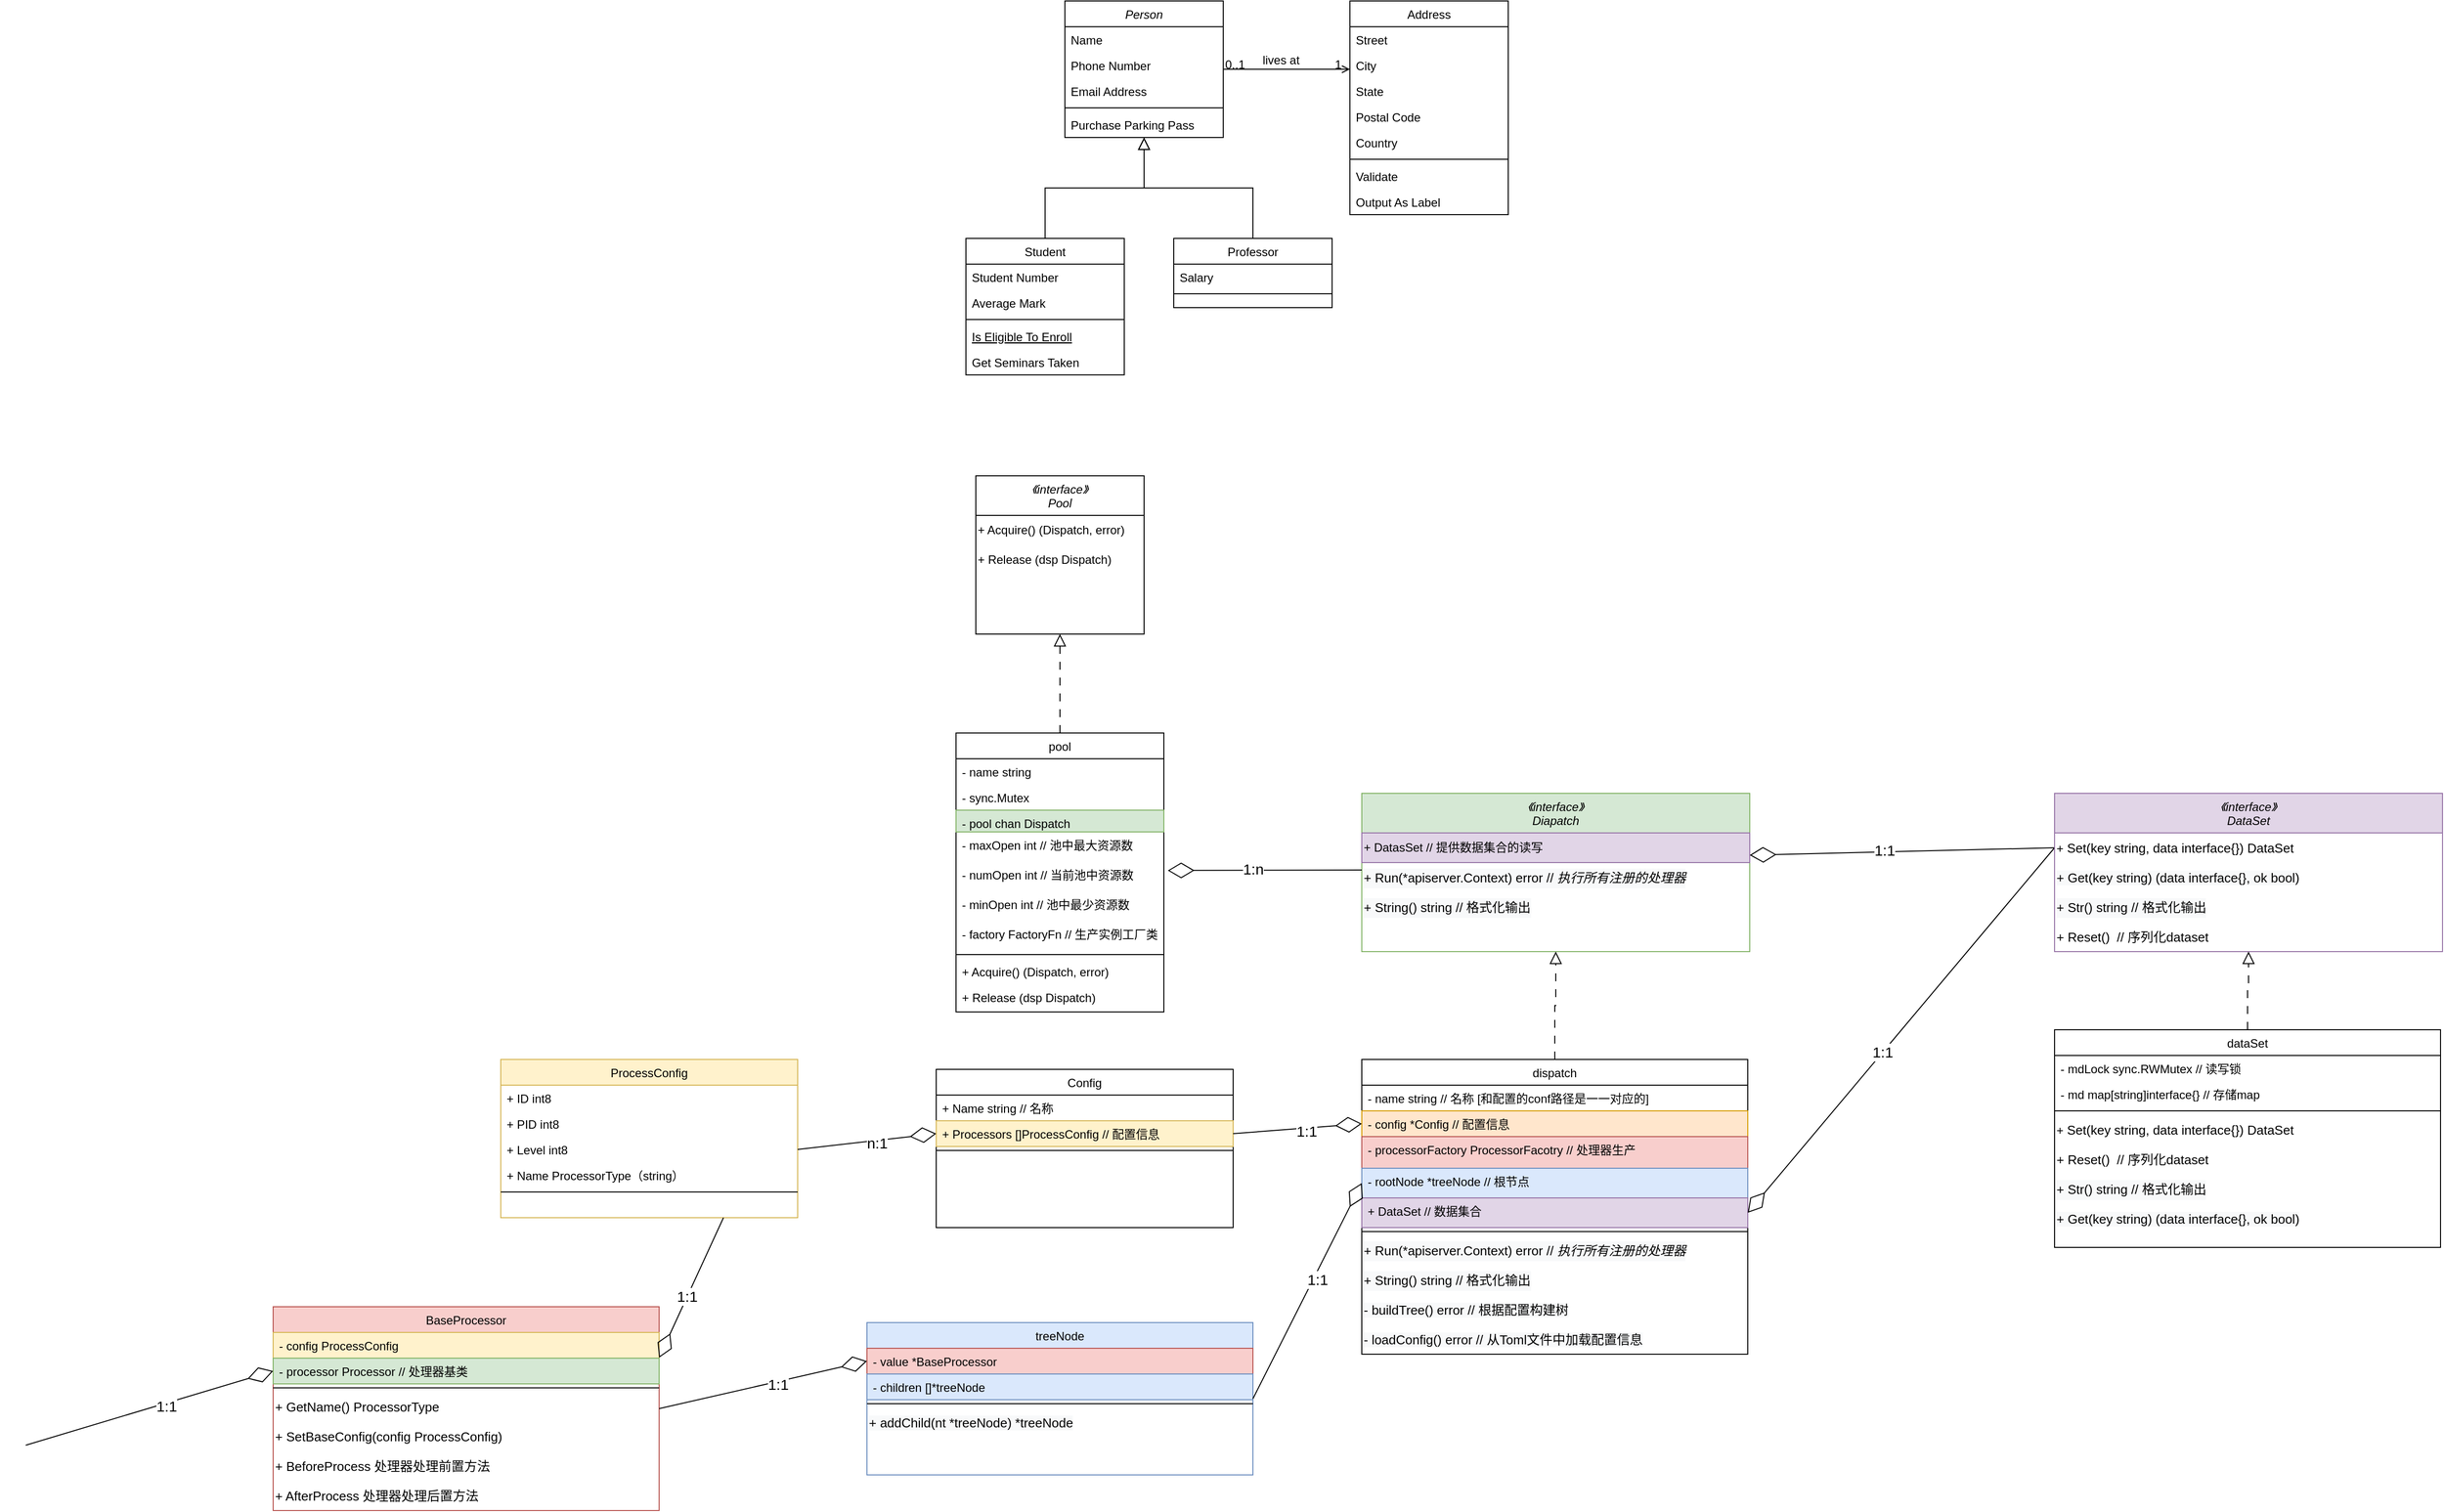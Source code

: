 <mxfile version="24.7.10">
  <diagram id="C5RBs43oDa-KdzZeNtuy" name="Page-1">
    <mxGraphModel dx="3088" dy="785" grid="1" gridSize="10" guides="1" tooltips="1" connect="1" arrows="1" fold="1" page="1" pageScale="1" pageWidth="827" pageHeight="1169" math="0" shadow="0">
      <root>
        <mxCell id="WIyWlLk6GJQsqaUBKTNV-0" />
        <mxCell id="WIyWlLk6GJQsqaUBKTNV-1" parent="WIyWlLk6GJQsqaUBKTNV-0" />
        <mxCell id="zkfFHV4jXpPFQw0GAbJ--0" value="Person" style="swimlane;fontStyle=2;align=center;verticalAlign=top;childLayout=stackLayout;horizontal=1;startSize=26;horizontalStack=0;resizeParent=1;resizeLast=0;collapsible=1;marginBottom=0;rounded=0;shadow=0;strokeWidth=1;" parent="WIyWlLk6GJQsqaUBKTNV-1" vertex="1">
          <mxGeometry x="220" y="120" width="160" height="138" as="geometry">
            <mxRectangle x="230" y="140" width="160" height="26" as="alternateBounds" />
          </mxGeometry>
        </mxCell>
        <mxCell id="zkfFHV4jXpPFQw0GAbJ--1" value="Name" style="text;align=left;verticalAlign=top;spacingLeft=4;spacingRight=4;overflow=hidden;rotatable=0;points=[[0,0.5],[1,0.5]];portConstraint=eastwest;" parent="zkfFHV4jXpPFQw0GAbJ--0" vertex="1">
          <mxGeometry y="26" width="160" height="26" as="geometry" />
        </mxCell>
        <mxCell id="zkfFHV4jXpPFQw0GAbJ--2" value="Phone Number" style="text;align=left;verticalAlign=top;spacingLeft=4;spacingRight=4;overflow=hidden;rotatable=0;points=[[0,0.5],[1,0.5]];portConstraint=eastwest;rounded=0;shadow=0;html=0;" parent="zkfFHV4jXpPFQw0GAbJ--0" vertex="1">
          <mxGeometry y="52" width="160" height="26" as="geometry" />
        </mxCell>
        <mxCell id="zkfFHV4jXpPFQw0GAbJ--3" value="Email Address" style="text;align=left;verticalAlign=top;spacingLeft=4;spacingRight=4;overflow=hidden;rotatable=0;points=[[0,0.5],[1,0.5]];portConstraint=eastwest;rounded=0;shadow=0;html=0;" parent="zkfFHV4jXpPFQw0GAbJ--0" vertex="1">
          <mxGeometry y="78" width="160" height="26" as="geometry" />
        </mxCell>
        <mxCell id="zkfFHV4jXpPFQw0GAbJ--4" value="" style="line;html=1;strokeWidth=1;align=left;verticalAlign=middle;spacingTop=-1;spacingLeft=3;spacingRight=3;rotatable=0;labelPosition=right;points=[];portConstraint=eastwest;" parent="zkfFHV4jXpPFQw0GAbJ--0" vertex="1">
          <mxGeometry y="104" width="160" height="8" as="geometry" />
        </mxCell>
        <mxCell id="zkfFHV4jXpPFQw0GAbJ--5" value="Purchase Parking Pass" style="text;align=left;verticalAlign=top;spacingLeft=4;spacingRight=4;overflow=hidden;rotatable=0;points=[[0,0.5],[1,0.5]];portConstraint=eastwest;" parent="zkfFHV4jXpPFQw0GAbJ--0" vertex="1">
          <mxGeometry y="112" width="160" height="26" as="geometry" />
        </mxCell>
        <mxCell id="zkfFHV4jXpPFQw0GAbJ--6" value="Student" style="swimlane;fontStyle=0;align=center;verticalAlign=top;childLayout=stackLayout;horizontal=1;startSize=26;horizontalStack=0;resizeParent=1;resizeLast=0;collapsible=1;marginBottom=0;rounded=0;shadow=0;strokeWidth=1;" parent="WIyWlLk6GJQsqaUBKTNV-1" vertex="1">
          <mxGeometry x="120" y="360" width="160" height="138" as="geometry">
            <mxRectangle x="130" y="380" width="160" height="26" as="alternateBounds" />
          </mxGeometry>
        </mxCell>
        <mxCell id="zkfFHV4jXpPFQw0GAbJ--7" value="Student Number" style="text;align=left;verticalAlign=top;spacingLeft=4;spacingRight=4;overflow=hidden;rotatable=0;points=[[0,0.5],[1,0.5]];portConstraint=eastwest;" parent="zkfFHV4jXpPFQw0GAbJ--6" vertex="1">
          <mxGeometry y="26" width="160" height="26" as="geometry" />
        </mxCell>
        <mxCell id="zkfFHV4jXpPFQw0GAbJ--8" value="Average Mark" style="text;align=left;verticalAlign=top;spacingLeft=4;spacingRight=4;overflow=hidden;rotatable=0;points=[[0,0.5],[1,0.5]];portConstraint=eastwest;rounded=0;shadow=0;html=0;" parent="zkfFHV4jXpPFQw0GAbJ--6" vertex="1">
          <mxGeometry y="52" width="160" height="26" as="geometry" />
        </mxCell>
        <mxCell id="zkfFHV4jXpPFQw0GAbJ--9" value="" style="line;html=1;strokeWidth=1;align=left;verticalAlign=middle;spacingTop=-1;spacingLeft=3;spacingRight=3;rotatable=0;labelPosition=right;points=[];portConstraint=eastwest;" parent="zkfFHV4jXpPFQw0GAbJ--6" vertex="1">
          <mxGeometry y="78" width="160" height="8" as="geometry" />
        </mxCell>
        <mxCell id="zkfFHV4jXpPFQw0GAbJ--10" value="Is Eligible To Enroll" style="text;align=left;verticalAlign=top;spacingLeft=4;spacingRight=4;overflow=hidden;rotatable=0;points=[[0,0.5],[1,0.5]];portConstraint=eastwest;fontStyle=4" parent="zkfFHV4jXpPFQw0GAbJ--6" vertex="1">
          <mxGeometry y="86" width="160" height="26" as="geometry" />
        </mxCell>
        <mxCell id="zkfFHV4jXpPFQw0GAbJ--11" value="Get Seminars Taken" style="text;align=left;verticalAlign=top;spacingLeft=4;spacingRight=4;overflow=hidden;rotatable=0;points=[[0,0.5],[1,0.5]];portConstraint=eastwest;" parent="zkfFHV4jXpPFQw0GAbJ--6" vertex="1">
          <mxGeometry y="112" width="160" height="26" as="geometry" />
        </mxCell>
        <mxCell id="zkfFHV4jXpPFQw0GAbJ--12" value="" style="endArrow=block;endSize=10;endFill=0;shadow=0;strokeWidth=1;rounded=0;curved=0;edgeStyle=elbowEdgeStyle;elbow=vertical;" parent="WIyWlLk6GJQsqaUBKTNV-1" source="zkfFHV4jXpPFQw0GAbJ--6" target="zkfFHV4jXpPFQw0GAbJ--0" edge="1">
          <mxGeometry width="160" relative="1" as="geometry">
            <mxPoint x="200" y="203" as="sourcePoint" />
            <mxPoint x="200" y="203" as="targetPoint" />
          </mxGeometry>
        </mxCell>
        <mxCell id="zkfFHV4jXpPFQw0GAbJ--13" value="Professor" style="swimlane;fontStyle=0;align=center;verticalAlign=top;childLayout=stackLayout;horizontal=1;startSize=26;horizontalStack=0;resizeParent=1;resizeLast=0;collapsible=1;marginBottom=0;rounded=0;shadow=0;strokeWidth=1;" parent="WIyWlLk6GJQsqaUBKTNV-1" vertex="1">
          <mxGeometry x="330" y="360" width="160" height="70" as="geometry">
            <mxRectangle x="340" y="380" width="170" height="26" as="alternateBounds" />
          </mxGeometry>
        </mxCell>
        <mxCell id="zkfFHV4jXpPFQw0GAbJ--14" value="Salary" style="text;align=left;verticalAlign=top;spacingLeft=4;spacingRight=4;overflow=hidden;rotatable=0;points=[[0,0.5],[1,0.5]];portConstraint=eastwest;" parent="zkfFHV4jXpPFQw0GAbJ--13" vertex="1">
          <mxGeometry y="26" width="160" height="26" as="geometry" />
        </mxCell>
        <mxCell id="zkfFHV4jXpPFQw0GAbJ--15" value="" style="line;html=1;strokeWidth=1;align=left;verticalAlign=middle;spacingTop=-1;spacingLeft=3;spacingRight=3;rotatable=0;labelPosition=right;points=[];portConstraint=eastwest;" parent="zkfFHV4jXpPFQw0GAbJ--13" vertex="1">
          <mxGeometry y="52" width="160" height="8" as="geometry" />
        </mxCell>
        <mxCell id="zkfFHV4jXpPFQw0GAbJ--16" value="" style="endArrow=block;endSize=10;endFill=0;shadow=0;strokeWidth=1;rounded=0;curved=0;edgeStyle=elbowEdgeStyle;elbow=vertical;" parent="WIyWlLk6GJQsqaUBKTNV-1" source="zkfFHV4jXpPFQw0GAbJ--13" target="zkfFHV4jXpPFQw0GAbJ--0" edge="1">
          <mxGeometry width="160" relative="1" as="geometry">
            <mxPoint x="210" y="373" as="sourcePoint" />
            <mxPoint x="310" y="271" as="targetPoint" />
          </mxGeometry>
        </mxCell>
        <mxCell id="zkfFHV4jXpPFQw0GAbJ--17" value="Address" style="swimlane;fontStyle=0;align=center;verticalAlign=top;childLayout=stackLayout;horizontal=1;startSize=26;horizontalStack=0;resizeParent=1;resizeLast=0;collapsible=1;marginBottom=0;rounded=0;shadow=0;strokeWidth=1;" parent="WIyWlLk6GJQsqaUBKTNV-1" vertex="1">
          <mxGeometry x="508" y="120" width="160" height="216" as="geometry">
            <mxRectangle x="550" y="140" width="160" height="26" as="alternateBounds" />
          </mxGeometry>
        </mxCell>
        <mxCell id="zkfFHV4jXpPFQw0GAbJ--18" value="Street" style="text;align=left;verticalAlign=top;spacingLeft=4;spacingRight=4;overflow=hidden;rotatable=0;points=[[0,0.5],[1,0.5]];portConstraint=eastwest;" parent="zkfFHV4jXpPFQw0GAbJ--17" vertex="1">
          <mxGeometry y="26" width="160" height="26" as="geometry" />
        </mxCell>
        <mxCell id="zkfFHV4jXpPFQw0GAbJ--19" value="City" style="text;align=left;verticalAlign=top;spacingLeft=4;spacingRight=4;overflow=hidden;rotatable=0;points=[[0,0.5],[1,0.5]];portConstraint=eastwest;rounded=0;shadow=0;html=0;" parent="zkfFHV4jXpPFQw0GAbJ--17" vertex="1">
          <mxGeometry y="52" width="160" height="26" as="geometry" />
        </mxCell>
        <mxCell id="zkfFHV4jXpPFQw0GAbJ--20" value="State" style="text;align=left;verticalAlign=top;spacingLeft=4;spacingRight=4;overflow=hidden;rotatable=0;points=[[0,0.5],[1,0.5]];portConstraint=eastwest;rounded=0;shadow=0;html=0;" parent="zkfFHV4jXpPFQw0GAbJ--17" vertex="1">
          <mxGeometry y="78" width="160" height="26" as="geometry" />
        </mxCell>
        <mxCell id="zkfFHV4jXpPFQw0GAbJ--21" value="Postal Code" style="text;align=left;verticalAlign=top;spacingLeft=4;spacingRight=4;overflow=hidden;rotatable=0;points=[[0,0.5],[1,0.5]];portConstraint=eastwest;rounded=0;shadow=0;html=0;" parent="zkfFHV4jXpPFQw0GAbJ--17" vertex="1">
          <mxGeometry y="104" width="160" height="26" as="geometry" />
        </mxCell>
        <mxCell id="zkfFHV4jXpPFQw0GAbJ--22" value="Country" style="text;align=left;verticalAlign=top;spacingLeft=4;spacingRight=4;overflow=hidden;rotatable=0;points=[[0,0.5],[1,0.5]];portConstraint=eastwest;rounded=0;shadow=0;html=0;" parent="zkfFHV4jXpPFQw0GAbJ--17" vertex="1">
          <mxGeometry y="130" width="160" height="26" as="geometry" />
        </mxCell>
        <mxCell id="zkfFHV4jXpPFQw0GAbJ--23" value="" style="line;html=1;strokeWidth=1;align=left;verticalAlign=middle;spacingTop=-1;spacingLeft=3;spacingRight=3;rotatable=0;labelPosition=right;points=[];portConstraint=eastwest;" parent="zkfFHV4jXpPFQw0GAbJ--17" vertex="1">
          <mxGeometry y="156" width="160" height="8" as="geometry" />
        </mxCell>
        <mxCell id="zkfFHV4jXpPFQw0GAbJ--24" value="Validate" style="text;align=left;verticalAlign=top;spacingLeft=4;spacingRight=4;overflow=hidden;rotatable=0;points=[[0,0.5],[1,0.5]];portConstraint=eastwest;" parent="zkfFHV4jXpPFQw0GAbJ--17" vertex="1">
          <mxGeometry y="164" width="160" height="26" as="geometry" />
        </mxCell>
        <mxCell id="zkfFHV4jXpPFQw0GAbJ--25" value="Output As Label" style="text;align=left;verticalAlign=top;spacingLeft=4;spacingRight=4;overflow=hidden;rotatable=0;points=[[0,0.5],[1,0.5]];portConstraint=eastwest;" parent="zkfFHV4jXpPFQw0GAbJ--17" vertex="1">
          <mxGeometry y="190" width="160" height="26" as="geometry" />
        </mxCell>
        <mxCell id="zkfFHV4jXpPFQw0GAbJ--26" value="" style="endArrow=open;shadow=0;strokeWidth=1;rounded=0;curved=0;endFill=1;edgeStyle=elbowEdgeStyle;elbow=vertical;" parent="WIyWlLk6GJQsqaUBKTNV-1" source="zkfFHV4jXpPFQw0GAbJ--0" target="zkfFHV4jXpPFQw0GAbJ--17" edge="1">
          <mxGeometry x="0.5" y="41" relative="1" as="geometry">
            <mxPoint x="380" y="192" as="sourcePoint" />
            <mxPoint x="540" y="192" as="targetPoint" />
            <mxPoint x="-40" y="32" as="offset" />
          </mxGeometry>
        </mxCell>
        <mxCell id="zkfFHV4jXpPFQw0GAbJ--27" value="0..1" style="resizable=0;align=left;verticalAlign=bottom;labelBackgroundColor=none;fontSize=12;" parent="zkfFHV4jXpPFQw0GAbJ--26" connectable="0" vertex="1">
          <mxGeometry x="-1" relative="1" as="geometry">
            <mxPoint y="4" as="offset" />
          </mxGeometry>
        </mxCell>
        <mxCell id="zkfFHV4jXpPFQw0GAbJ--28" value="1" style="resizable=0;align=right;verticalAlign=bottom;labelBackgroundColor=none;fontSize=12;" parent="zkfFHV4jXpPFQw0GAbJ--26" connectable="0" vertex="1">
          <mxGeometry x="1" relative="1" as="geometry">
            <mxPoint x="-7" y="4" as="offset" />
          </mxGeometry>
        </mxCell>
        <mxCell id="zkfFHV4jXpPFQw0GAbJ--29" value="lives at" style="text;html=1;resizable=0;points=[];;align=center;verticalAlign=middle;labelBackgroundColor=none;rounded=0;shadow=0;strokeWidth=1;fontSize=12;" parent="zkfFHV4jXpPFQw0GAbJ--26" vertex="1" connectable="0">
          <mxGeometry x="0.5" y="49" relative="1" as="geometry">
            <mxPoint x="-38" y="40" as="offset" />
          </mxGeometry>
        </mxCell>
        <mxCell id="RczMax2r31ByXmlt5z05-0" value="《interface》&#xa;Pool" style="swimlane;fontStyle=2;align=center;verticalAlign=top;childLayout=stackLayout;horizontal=1;startSize=40;horizontalStack=0;resizeParent=1;resizeLast=0;collapsible=1;marginBottom=0;rounded=0;shadow=0;strokeWidth=1;" parent="WIyWlLk6GJQsqaUBKTNV-1" vertex="1">
          <mxGeometry x="130" y="600" width="170" height="160" as="geometry">
            <mxRectangle x="190" y="630" width="160" height="26" as="alternateBounds" />
          </mxGeometry>
        </mxCell>
        <mxCell id="lq7LgunMjQ7Xtg1Cg7Fh-3" value="+ Acquire() (Dispatch, error)" style="text;html=1;align=left;verticalAlign=middle;whiteSpace=wrap;rounded=0;" vertex="1" parent="RczMax2r31ByXmlt5z05-0">
          <mxGeometry y="40" width="170" height="30" as="geometry" />
        </mxCell>
        <mxCell id="lq7LgunMjQ7Xtg1Cg7Fh-4" value="+ Release (dsp Dispatch)" style="text;html=1;align=left;verticalAlign=middle;whiteSpace=wrap;rounded=0;" vertex="1" parent="RczMax2r31ByXmlt5z05-0">
          <mxGeometry y="70" width="170" height="30" as="geometry" />
        </mxCell>
        <mxCell id="RczMax2r31ByXmlt5z05-6" value="pool" style="swimlane;fontStyle=0;align=center;verticalAlign=top;childLayout=stackLayout;horizontal=1;startSize=26;horizontalStack=0;resizeParent=1;resizeLast=0;collapsible=1;marginBottom=0;rounded=0;shadow=0;strokeWidth=1;" parent="WIyWlLk6GJQsqaUBKTNV-1" vertex="1">
          <mxGeometry x="110" y="860" width="210" height="282" as="geometry">
            <mxRectangle x="130" y="380" width="160" height="26" as="alternateBounds" />
          </mxGeometry>
        </mxCell>
        <mxCell id="RczMax2r31ByXmlt5z05-7" value="- name string" style="text;align=left;verticalAlign=top;spacingLeft=4;spacingRight=4;overflow=hidden;rotatable=0;points=[[0,0.5],[1,0.5]];portConstraint=eastwest;" parent="RczMax2r31ByXmlt5z05-6" vertex="1">
          <mxGeometry y="26" width="210" height="26" as="geometry" />
        </mxCell>
        <mxCell id="RczMax2r31ByXmlt5z05-8" value="- sync.Mutex" style="text;align=left;verticalAlign=top;spacingLeft=4;spacingRight=4;overflow=hidden;rotatable=0;points=[[0,0.5],[1,0.5]];portConstraint=eastwest;rounded=0;shadow=0;html=0;" parent="RczMax2r31ByXmlt5z05-6" vertex="1">
          <mxGeometry y="52" width="210" height="26" as="geometry" />
        </mxCell>
        <mxCell id="lq7LgunMjQ7Xtg1Cg7Fh-9" value="- pool chan Dispatch" style="text;align=left;verticalAlign=top;spacingLeft=4;spacingRight=4;overflow=hidden;rotatable=0;points=[[0,0.5],[1,0.5]];portConstraint=eastwest;rounded=0;shadow=0;html=0;whiteSpace=wrap;fillColor=#d5e8d4;strokeColor=#82b366;" vertex="1" parent="RczMax2r31ByXmlt5z05-6">
          <mxGeometry y="78" width="210" height="22" as="geometry" />
        </mxCell>
        <mxCell id="lq7LgunMjQ7Xtg1Cg7Fh-12" value="- maxOpen int // 池中最大资源数" style="text;align=left;verticalAlign=top;spacingLeft=4;spacingRight=4;overflow=hidden;rotatable=0;points=[[0,0.5],[1,0.5]];portConstraint=eastwest;rounded=0;shadow=0;html=0;" vertex="1" parent="RczMax2r31ByXmlt5z05-6">
          <mxGeometry y="100" width="210" height="30" as="geometry" />
        </mxCell>
        <mxCell id="lq7LgunMjQ7Xtg1Cg7Fh-13" value="- numOpen int // 当前池中资源数" style="text;align=left;verticalAlign=top;spacingLeft=4;spacingRight=4;overflow=hidden;rotatable=0;points=[[0,0.5],[1,0.5]];portConstraint=eastwest;rounded=0;shadow=0;html=0;" vertex="1" parent="RczMax2r31ByXmlt5z05-6">
          <mxGeometry y="130" width="210" height="30" as="geometry" />
        </mxCell>
        <mxCell id="lq7LgunMjQ7Xtg1Cg7Fh-14" value="- minOpen int // 池中最少资源数" style="text;align=left;verticalAlign=top;spacingLeft=4;spacingRight=4;overflow=hidden;rotatable=0;points=[[0,0.5],[1,0.5]];portConstraint=eastwest;rounded=0;shadow=0;html=0;" vertex="1" parent="RczMax2r31ByXmlt5z05-6">
          <mxGeometry y="160" width="210" height="30" as="geometry" />
        </mxCell>
        <mxCell id="lq7LgunMjQ7Xtg1Cg7Fh-15" value="- factory FactoryFn // 生产实例工厂类" style="text;align=left;verticalAlign=top;spacingLeft=4;spacingRight=4;overflow=hidden;rotatable=0;points=[[0,0.5],[1,0.5]];portConstraint=eastwest;rounded=0;shadow=0;html=0;" vertex="1" parent="RczMax2r31ByXmlt5z05-6">
          <mxGeometry y="190" width="210" height="30" as="geometry" />
        </mxCell>
        <mxCell id="RczMax2r31ByXmlt5z05-9" value="" style="line;html=1;strokeWidth=1;align=left;verticalAlign=middle;spacingTop=-1;spacingLeft=3;spacingRight=3;rotatable=0;labelPosition=right;points=[];portConstraint=eastwest;" parent="RczMax2r31ByXmlt5z05-6" vertex="1">
          <mxGeometry y="220" width="210" height="8" as="geometry" />
        </mxCell>
        <mxCell id="RczMax2r31ByXmlt5z05-11" value="+ Acquire() (Dispatch, error)" style="text;align=left;verticalAlign=top;spacingLeft=4;spacingRight=4;overflow=hidden;rotatable=0;points=[[0,0.5],[1,0.5]];portConstraint=eastwest;" parent="RczMax2r31ByXmlt5z05-6" vertex="1">
          <mxGeometry y="228" width="210" height="26" as="geometry" />
        </mxCell>
        <mxCell id="lq7LgunMjQ7Xtg1Cg7Fh-16" value="+ Release (dsp Dispatch)" style="text;align=left;verticalAlign=top;spacingLeft=4;spacingRight=4;overflow=hidden;rotatable=0;points=[[0,0.5],[1,0.5]];portConstraint=eastwest;" vertex="1" parent="RczMax2r31ByXmlt5z05-6">
          <mxGeometry y="254" width="210" height="26" as="geometry" />
        </mxCell>
        <mxCell id="RczMax2r31ByXmlt5z05-12" value="" style="endArrow=block;endSize=10;endFill=0;shadow=0;strokeWidth=1;rounded=0;curved=0;edgeStyle=elbowEdgeStyle;elbow=vertical;dashed=1;dashPattern=8 8;" parent="WIyWlLk6GJQsqaUBKTNV-1" source="RczMax2r31ByXmlt5z05-6" target="RczMax2r31ByXmlt5z05-0" edge="1">
          <mxGeometry width="160" relative="1" as="geometry">
            <mxPoint x="170" y="713" as="sourcePoint" />
            <mxPoint x="170" y="713" as="targetPoint" />
          </mxGeometry>
        </mxCell>
        <mxCell id="lq7LgunMjQ7Xtg1Cg7Fh-23" value="《interface》&#xa;Diapatch" style="swimlane;fontStyle=2;align=center;verticalAlign=top;childLayout=stackLayout;horizontal=1;startSize=40;horizontalStack=0;resizeParent=1;resizeLast=0;collapsible=1;marginBottom=0;rounded=0;shadow=0;strokeWidth=1;fillColor=#d5e8d4;strokeColor=#82b366;" vertex="1" parent="WIyWlLk6GJQsqaUBKTNV-1">
          <mxGeometry x="520" y="921" width="392" height="160" as="geometry">
            <mxRectangle x="190" y="630" width="160" height="26" as="alternateBounds" />
          </mxGeometry>
        </mxCell>
        <mxCell id="lq7LgunMjQ7Xtg1Cg7Fh-26" value="+ DatasSet // 提供数据集合的读写" style="text;html=1;align=left;verticalAlign=middle;whiteSpace=wrap;rounded=0;fillColor=#e1d5e7;strokeColor=#9673a6;" vertex="1" parent="lq7LgunMjQ7Xtg1Cg7Fh-23">
          <mxGeometry y="40" width="392" height="30" as="geometry" />
        </mxCell>
        <mxCell id="lq7LgunMjQ7Xtg1Cg7Fh-27" value="&lt;div style=&quot;background-color: rgb(248, 249, 250); font-size: 13px; line-height: 20px; white-space: pre;&quot;&gt;&lt;font face=&quot;Helvetica&quot;&gt;+ Run(*apiserver.Context) error //&lt;/font&gt;&lt;span style=&quot;font-style: italic;&quot;&gt; 执行所有注册的处理器&lt;/span&gt;&lt;/div&gt;" style="text;html=1;align=left;verticalAlign=middle;whiteSpace=wrap;rounded=0;" vertex="1" parent="lq7LgunMjQ7Xtg1Cg7Fh-23">
          <mxGeometry y="70" width="392" height="30" as="geometry" />
        </mxCell>
        <mxCell id="lq7LgunMjQ7Xtg1Cg7Fh-29" value="&lt;div style=&quot;background-color: rgb(248, 249, 250); font-size: 13px; line-height: 20px; white-space: pre;&quot;&gt;&lt;font face=&quot;Helvetica&quot;&gt;+ String() string // 格式化输出&lt;/font&gt;&lt;/div&gt;" style="text;html=1;align=left;verticalAlign=middle;whiteSpace=wrap;rounded=0;" vertex="1" parent="lq7LgunMjQ7Xtg1Cg7Fh-23">
          <mxGeometry y="100" width="392" height="30" as="geometry" />
        </mxCell>
        <mxCell id="lq7LgunMjQ7Xtg1Cg7Fh-33" value="" style="endArrow=diamondThin;endFill=0;endSize=24;html=1;rounded=0;exitX=0;exitY=0.25;exitDx=0;exitDy=0;entryX=1.019;entryY=0.3;entryDx=0;entryDy=0;entryPerimeter=0;" edge="1" parent="WIyWlLk6GJQsqaUBKTNV-1" source="lq7LgunMjQ7Xtg1Cg7Fh-27" target="lq7LgunMjQ7Xtg1Cg7Fh-13">
          <mxGeometry width="160" relative="1" as="geometry">
            <mxPoint x="330" y="1000" as="sourcePoint" />
            <mxPoint x="360" y="1050" as="targetPoint" />
          </mxGeometry>
        </mxCell>
        <mxCell id="lq7LgunMjQ7Xtg1Cg7Fh-34" value="&lt;font style=&quot;font-size: 15px;&quot;&gt;1:n&lt;/font&gt;" style="edgeLabel;html=1;align=center;verticalAlign=middle;resizable=0;points=[];" vertex="1" connectable="0" parent="lq7LgunMjQ7Xtg1Cg7Fh-33">
          <mxGeometry x="0.122" y="-2" relative="1" as="geometry">
            <mxPoint as="offset" />
          </mxGeometry>
        </mxCell>
        <mxCell id="lq7LgunMjQ7Xtg1Cg7Fh-35" value="" style="endArrow=block;endSize=10;endFill=0;shadow=0;strokeWidth=1;rounded=0;curved=0;edgeStyle=elbowEdgeStyle;elbow=vertical;dashed=1;dashPattern=8 8;entryX=0.5;entryY=1;entryDx=0;entryDy=0;exitX=0.5;exitY=0;exitDx=0;exitDy=0;" edge="1" parent="WIyWlLk6GJQsqaUBKTNV-1" source="lq7LgunMjQ7Xtg1Cg7Fh-36" target="lq7LgunMjQ7Xtg1Cg7Fh-23">
          <mxGeometry width="160" relative="1" as="geometry">
            <mxPoint x="715.5" y="1181" as="sourcePoint" />
            <mxPoint x="710" y="1100" as="targetPoint" />
          </mxGeometry>
        </mxCell>
        <mxCell id="lq7LgunMjQ7Xtg1Cg7Fh-36" value="dispatch" style="swimlane;fontStyle=0;align=center;verticalAlign=top;childLayout=stackLayout;horizontal=1;startSize=26;horizontalStack=0;resizeParent=1;resizeLast=0;collapsible=1;marginBottom=0;rounded=0;shadow=0;strokeWidth=1;" vertex="1" parent="WIyWlLk6GJQsqaUBKTNV-1">
          <mxGeometry x="520" y="1190" width="390" height="298" as="geometry">
            <mxRectangle x="130" y="380" width="160" height="26" as="alternateBounds" />
          </mxGeometry>
        </mxCell>
        <mxCell id="lq7LgunMjQ7Xtg1Cg7Fh-37" value="- name string // 名称 [和配置的conf路径是一一对应的]" style="text;align=left;verticalAlign=top;spacingLeft=4;spacingRight=4;overflow=hidden;rotatable=0;points=[[0,0.5],[1,0.5]];portConstraint=eastwest;" vertex="1" parent="lq7LgunMjQ7Xtg1Cg7Fh-36">
          <mxGeometry y="26" width="390" height="26" as="geometry" />
        </mxCell>
        <mxCell id="lq7LgunMjQ7Xtg1Cg7Fh-38" value="- config *Config // 配置信息" style="text;align=left;verticalAlign=top;spacingLeft=4;spacingRight=4;overflow=hidden;rotatable=0;points=[[0,0.5],[1,0.5]];portConstraint=eastwest;rounded=0;shadow=0;html=0;fillColor=#ffe6cc;strokeColor=#d79b00;" vertex="1" parent="lq7LgunMjQ7Xtg1Cg7Fh-36">
          <mxGeometry y="52" width="390" height="26" as="geometry" />
        </mxCell>
        <mxCell id="lq7LgunMjQ7Xtg1Cg7Fh-39" value="- processorFactory ProcessorFacotry // 处理器生产" style="text;align=left;verticalAlign=top;spacingLeft=4;spacingRight=4;overflow=hidden;rotatable=0;points=[[0,0.5],[1,0.5]];portConstraint=eastwest;rounded=0;shadow=0;html=0;whiteSpace=wrap;fillColor=#f8cecc;strokeColor=#b85450;" vertex="1" parent="lq7LgunMjQ7Xtg1Cg7Fh-36">
          <mxGeometry y="78" width="390" height="32" as="geometry" />
        </mxCell>
        <mxCell id="lq7LgunMjQ7Xtg1Cg7Fh-40" value="- rootNode *treeNode // 根节点" style="text;align=left;verticalAlign=top;spacingLeft=4;spacingRight=4;overflow=hidden;rotatable=0;points=[[0,0.5],[1,0.5]];portConstraint=eastwest;rounded=0;shadow=0;html=0;fillColor=#dae8fc;strokeColor=#6c8ebf;" vertex="1" parent="lq7LgunMjQ7Xtg1Cg7Fh-36">
          <mxGeometry y="110" width="390" height="30" as="geometry" />
        </mxCell>
        <mxCell id="lq7LgunMjQ7Xtg1Cg7Fh-41" value="+ DataSet // 数据集合" style="text;align=left;verticalAlign=top;spacingLeft=4;spacingRight=4;overflow=hidden;rotatable=0;points=[[0,0.5],[1,0.5]];portConstraint=eastwest;rounded=0;shadow=0;html=0;fillColor=#e1d5e7;strokeColor=#9673a6;" vertex="1" parent="lq7LgunMjQ7Xtg1Cg7Fh-36">
          <mxGeometry y="140" width="390" height="30" as="geometry" />
        </mxCell>
        <mxCell id="lq7LgunMjQ7Xtg1Cg7Fh-44" value="" style="line;html=1;strokeWidth=1;align=left;verticalAlign=middle;spacingTop=-1;spacingLeft=3;spacingRight=3;rotatable=0;labelPosition=right;points=[];portConstraint=eastwest;" vertex="1" parent="lq7LgunMjQ7Xtg1Cg7Fh-36">
          <mxGeometry y="170" width="390" height="8" as="geometry" />
        </mxCell>
        <mxCell id="lq7LgunMjQ7Xtg1Cg7Fh-47" value="&lt;div style=&quot;background-color: rgb(248, 249, 250); font-size: 13px; line-height: 20px; white-space: pre;&quot;&gt;&lt;font face=&quot;Helvetica&quot;&gt;+ Run(*apiserver.Context) error //&lt;/font&gt;&lt;span style=&quot;font-style: italic;&quot;&gt; 执行所有注册的处理器&lt;/span&gt;&lt;/div&gt;" style="text;html=1;align=left;verticalAlign=middle;whiteSpace=wrap;rounded=0;" vertex="1" parent="lq7LgunMjQ7Xtg1Cg7Fh-36">
          <mxGeometry y="178" width="390" height="30" as="geometry" />
        </mxCell>
        <mxCell id="lq7LgunMjQ7Xtg1Cg7Fh-48" value="&lt;div style=&quot;background-color: rgb(248, 249, 250); font-size: 13px; line-height: 20px; white-space: pre;&quot;&gt;&lt;font face=&quot;Helvetica&quot;&gt;+ String() string // 格式化输出&lt;/font&gt;&lt;/div&gt;" style="text;html=1;align=left;verticalAlign=middle;whiteSpace=wrap;rounded=0;" vertex="1" parent="lq7LgunMjQ7Xtg1Cg7Fh-36">
          <mxGeometry y="208" width="390" height="30" as="geometry" />
        </mxCell>
        <mxCell id="lq7LgunMjQ7Xtg1Cg7Fh-82" value="&lt;div style=&quot;line-height: 20px;&quot;&gt;&lt;font style=&quot;font-size: 13px; white-space: pre; background-color: rgb(248, 249, 250);&quot; face=&quot;Helvetica&quot;&gt;- buildTree() error // 根据配置构建树&lt;/font&gt;&lt;/div&gt;" style="text;html=1;align=left;verticalAlign=middle;whiteSpace=wrap;rounded=0;" vertex="1" parent="lq7LgunMjQ7Xtg1Cg7Fh-36">
          <mxGeometry y="238" width="390" height="30" as="geometry" />
        </mxCell>
        <mxCell id="lq7LgunMjQ7Xtg1Cg7Fh-83" value="&lt;div style=&quot;line-height: 20px;&quot;&gt;&lt;font style=&quot;font-size: 13px; white-space: pre; background-color: rgb(248, 249, 250);&quot; face=&quot;Helvetica&quot;&gt;- loadConfig() error // 从Toml文件中加载配置信息&lt;/font&gt;&lt;/div&gt;" style="text;html=1;align=left;verticalAlign=middle;whiteSpace=wrap;rounded=0;" vertex="1" parent="lq7LgunMjQ7Xtg1Cg7Fh-36">
          <mxGeometry y="268" width="390" height="30" as="geometry" />
        </mxCell>
        <mxCell id="lq7LgunMjQ7Xtg1Cg7Fh-49" value="" style="endArrow=diamondThin;endFill=0;endSize=24;html=1;rounded=0;entryX=1;entryY=0.75;entryDx=0;entryDy=0;exitX=0;exitY=0.5;exitDx=0;exitDy=0;" edge="1" parent="WIyWlLk6GJQsqaUBKTNV-1" source="lq7LgunMjQ7Xtg1Cg7Fh-55" target="lq7LgunMjQ7Xtg1Cg7Fh-26">
          <mxGeometry width="160" relative="1" as="geometry">
            <mxPoint x="1210" y="980" as="sourcePoint" />
            <mxPoint x="920" y="1000.5" as="targetPoint" />
          </mxGeometry>
        </mxCell>
        <mxCell id="lq7LgunMjQ7Xtg1Cg7Fh-50" value="&lt;font style=&quot;font-size: 15px;&quot;&gt;1:1&lt;/font&gt;" style="edgeLabel;html=1;align=center;verticalAlign=middle;resizable=0;points=[];" vertex="1" connectable="0" parent="lq7LgunMjQ7Xtg1Cg7Fh-49">
          <mxGeometry x="0.122" y="-2" relative="1" as="geometry">
            <mxPoint x="1" as="offset" />
          </mxGeometry>
        </mxCell>
        <mxCell id="lq7LgunMjQ7Xtg1Cg7Fh-52" value="" style="endArrow=diamondThin;endFill=0;endSize=24;html=1;rounded=0;entryX=1;entryY=0.5;entryDx=0;entryDy=0;exitX=0;exitY=0.5;exitDx=0;exitDy=0;" edge="1" parent="WIyWlLk6GJQsqaUBKTNV-1" source="lq7LgunMjQ7Xtg1Cg7Fh-55" target="lq7LgunMjQ7Xtg1Cg7Fh-41">
          <mxGeometry width="160" relative="1" as="geometry">
            <mxPoint x="1210" y="990" as="sourcePoint" />
            <mxPoint x="1037" y="1220" as="targetPoint" />
          </mxGeometry>
        </mxCell>
        <mxCell id="lq7LgunMjQ7Xtg1Cg7Fh-53" value="&lt;font style=&quot;font-size: 15px;&quot;&gt;1:1&lt;/font&gt;" style="edgeLabel;html=1;align=center;verticalAlign=middle;resizable=0;points=[];" vertex="1" connectable="0" parent="lq7LgunMjQ7Xtg1Cg7Fh-52">
          <mxGeometry x="0.122" y="-2" relative="1" as="geometry">
            <mxPoint x="1" as="offset" />
          </mxGeometry>
        </mxCell>
        <mxCell id="lq7LgunMjQ7Xtg1Cg7Fh-54" value="《interface》&#xa;DataSet" style="swimlane;fontStyle=2;align=center;verticalAlign=top;childLayout=stackLayout;horizontal=1;startSize=40;horizontalStack=0;resizeParent=1;resizeLast=0;collapsible=1;marginBottom=0;rounded=0;shadow=0;strokeWidth=1;fillColor=#e1d5e7;strokeColor=#9673a6;" vertex="1" parent="WIyWlLk6GJQsqaUBKTNV-1">
          <mxGeometry x="1220" y="921" width="392" height="160" as="geometry">
            <mxRectangle x="190" y="630" width="160" height="26" as="alternateBounds" />
          </mxGeometry>
        </mxCell>
        <mxCell id="lq7LgunMjQ7Xtg1Cg7Fh-55" value="+&lt;font style=&quot;font-size: 13px;&quot;&gt;&amp;nbsp;Set(key string, data interface{}) DataSet&lt;/font&gt;" style="text;html=1;align=left;verticalAlign=middle;whiteSpace=wrap;rounded=0;" vertex="1" parent="lq7LgunMjQ7Xtg1Cg7Fh-54">
          <mxGeometry y="40" width="392" height="30" as="geometry" />
        </mxCell>
        <mxCell id="lq7LgunMjQ7Xtg1Cg7Fh-56" value="&lt;div style=&quot;font-size: 13px; line-height: 20px; white-space: pre;&quot;&gt;&lt;span style=&quot;background-color: rgb(248, 249, 250);&quot;&gt;&lt;font face=&quot;Helvetica&quot;&gt;&lt;font style=&quot;font-size: 13px;&quot;&gt;+ &lt;/font&gt;&lt;span style=&quot;white-space: normal;&quot;&gt;Get&lt;/span&gt;&lt;span style=&quot;white-space: normal;&quot;&gt;(key &lt;/span&gt;&lt;span style=&quot;white-space: normal;&quot;&gt;string&lt;/span&gt;&lt;span style=&quot;white-space: normal;&quot;&gt;) (data &lt;/span&gt;&lt;span style=&quot;white-space: normal;&quot;&gt;interface&lt;/span&gt;&lt;span style=&quot;white-space: normal;&quot;&gt;{}&lt;/span&gt;&lt;span style=&quot;white-space: normal;&quot;&gt;, &lt;/span&gt;&lt;span style=&quot;white-space: normal;&quot;&gt;ok &lt;/span&gt;&lt;span style=&quot;white-space: normal;&quot;&gt;bool&lt;/span&gt;&lt;span style=&quot;white-space: normal;&quot;&gt;)&lt;/span&gt;&lt;/font&gt;&lt;/span&gt;&lt;/div&gt;" style="text;html=1;align=left;verticalAlign=middle;whiteSpace=wrap;rounded=0;" vertex="1" parent="lq7LgunMjQ7Xtg1Cg7Fh-54">
          <mxGeometry y="70" width="392" height="30" as="geometry" />
        </mxCell>
        <mxCell id="lq7LgunMjQ7Xtg1Cg7Fh-57" value="&lt;div style=&quot;background-color: rgb(248, 249, 250); font-size: 13px; line-height: 20px; white-space: pre;&quot;&gt;&lt;font face=&quot;Helvetica&quot;&gt;+ Str() string // 格式化输出&lt;/font&gt;&lt;/div&gt;" style="text;html=1;align=left;verticalAlign=middle;whiteSpace=wrap;rounded=0;" vertex="1" parent="lq7LgunMjQ7Xtg1Cg7Fh-54">
          <mxGeometry y="100" width="392" height="30" as="geometry" />
        </mxCell>
        <mxCell id="lq7LgunMjQ7Xtg1Cg7Fh-58" value="&lt;div style=&quot;font-size: 13px; line-height: 20px; white-space: pre;&quot;&gt;&lt;font style=&quot;font-size: 13px;&quot; face=&quot;Helvetica&quot;&gt;+ Reset()  // &lt;/font&gt;&lt;span style=&quot;white-space: normal;&quot;&gt;序列化&lt;/span&gt;&lt;span style=&quot;white-space: normal;&quot;&gt;dataset&lt;/span&gt;&lt;/div&gt;" style="text;html=1;align=left;verticalAlign=middle;whiteSpace=wrap;rounded=0;" vertex="1" parent="lq7LgunMjQ7Xtg1Cg7Fh-54">
          <mxGeometry y="130" width="392" height="30" as="geometry" />
        </mxCell>
        <mxCell id="lq7LgunMjQ7Xtg1Cg7Fh-59" value="" style="endArrow=block;endSize=10;endFill=0;shadow=0;strokeWidth=1;rounded=0;curved=0;edgeStyle=elbowEdgeStyle;elbow=vertical;dashed=1;dashPattern=8 8;entryX=0.5;entryY=1;entryDx=0;entryDy=0;exitX=0.5;exitY=0;exitDx=0;exitDy=0;" edge="1" parent="WIyWlLk6GJQsqaUBKTNV-1" source="lq7LgunMjQ7Xtg1Cg7Fh-60" target="lq7LgunMjQ7Xtg1Cg7Fh-58">
          <mxGeometry width="160" relative="1" as="geometry">
            <mxPoint x="1416" y="1180" as="sourcePoint" />
            <mxPoint x="1380" y="1140" as="targetPoint" />
          </mxGeometry>
        </mxCell>
        <mxCell id="lq7LgunMjQ7Xtg1Cg7Fh-60" value="dataSet" style="swimlane;fontStyle=0;align=center;verticalAlign=top;childLayout=stackLayout;horizontal=1;startSize=26;horizontalStack=0;resizeParent=1;resizeLast=0;collapsible=1;marginBottom=0;rounded=0;shadow=0;strokeWidth=1;" vertex="1" parent="WIyWlLk6GJQsqaUBKTNV-1">
          <mxGeometry x="1220" y="1160" width="390" height="220" as="geometry">
            <mxRectangle x="130" y="380" width="160" height="26" as="alternateBounds" />
          </mxGeometry>
        </mxCell>
        <mxCell id="lq7LgunMjQ7Xtg1Cg7Fh-61" value="- mdLock sync.RWMutex // 读写锁" style="text;align=left;verticalAlign=top;spacingLeft=4;spacingRight=4;overflow=hidden;rotatable=0;points=[[0,0.5],[1,0.5]];portConstraint=eastwest;" vertex="1" parent="lq7LgunMjQ7Xtg1Cg7Fh-60">
          <mxGeometry y="26" width="390" height="26" as="geometry" />
        </mxCell>
        <mxCell id="lq7LgunMjQ7Xtg1Cg7Fh-62" value="- md     map[string]interface{} // 存储map" style="text;align=left;verticalAlign=top;spacingLeft=4;spacingRight=4;overflow=hidden;rotatable=0;points=[[0,0.5],[1,0.5]];portConstraint=eastwest;rounded=0;shadow=0;html=0;" vertex="1" parent="lq7LgunMjQ7Xtg1Cg7Fh-60">
          <mxGeometry y="52" width="390" height="26" as="geometry" />
        </mxCell>
        <mxCell id="lq7LgunMjQ7Xtg1Cg7Fh-66" value="" style="line;html=1;strokeWidth=1;align=left;verticalAlign=middle;spacingTop=-1;spacingLeft=3;spacingRight=3;rotatable=0;labelPosition=right;points=[];portConstraint=eastwest;" vertex="1" parent="lq7LgunMjQ7Xtg1Cg7Fh-60">
          <mxGeometry y="78" width="390" height="8" as="geometry" />
        </mxCell>
        <mxCell id="lq7LgunMjQ7Xtg1Cg7Fh-69" value="+&lt;font style=&quot;font-size: 13px;&quot;&gt;&amp;nbsp;Set(key string, data interface{}) DataSet&lt;/font&gt;" style="text;html=1;align=left;verticalAlign=middle;whiteSpace=wrap;rounded=0;" vertex="1" parent="lq7LgunMjQ7Xtg1Cg7Fh-60">
          <mxGeometry y="86" width="390" height="30" as="geometry" />
        </mxCell>
        <mxCell id="lq7LgunMjQ7Xtg1Cg7Fh-72" value="&lt;div style=&quot;font-size: 13px; line-height: 20px; white-space: pre;&quot;&gt;&lt;font style=&quot;font-size: 13px;&quot; face=&quot;Helvetica&quot;&gt;+ Reset()  // &lt;/font&gt;&lt;span style=&quot;white-space: normal;&quot;&gt;序列化&lt;/span&gt;&lt;span style=&quot;white-space: normal;&quot;&gt;dataset&lt;/span&gt;&lt;/div&gt;" style="text;html=1;align=left;verticalAlign=middle;whiteSpace=wrap;rounded=0;" vertex="1" parent="lq7LgunMjQ7Xtg1Cg7Fh-60">
          <mxGeometry y="116" width="390" height="30" as="geometry" />
        </mxCell>
        <mxCell id="lq7LgunMjQ7Xtg1Cg7Fh-71" value="&lt;div style=&quot;background-color: rgb(248, 249, 250); font-size: 13px; line-height: 20px; white-space: pre;&quot;&gt;&lt;font face=&quot;Helvetica&quot;&gt;+ Str() string // 格式化输出&lt;/font&gt;&lt;/div&gt;" style="text;html=1;align=left;verticalAlign=middle;whiteSpace=wrap;rounded=0;" vertex="1" parent="lq7LgunMjQ7Xtg1Cg7Fh-60">
          <mxGeometry y="146" width="390" height="30" as="geometry" />
        </mxCell>
        <mxCell id="lq7LgunMjQ7Xtg1Cg7Fh-70" value="&lt;div style=&quot;font-size: 13px; line-height: 20px; white-space: pre;&quot;&gt;&lt;span style=&quot;background-color: rgb(248, 249, 250);&quot;&gt;&lt;font face=&quot;Helvetica&quot;&gt;&lt;font style=&quot;font-size: 13px;&quot;&gt;+ &lt;/font&gt;&lt;span style=&quot;white-space: normal;&quot;&gt;Get&lt;/span&gt;&lt;span style=&quot;white-space: normal;&quot;&gt;(key &lt;/span&gt;&lt;span style=&quot;white-space: normal;&quot;&gt;string&lt;/span&gt;&lt;span style=&quot;white-space: normal;&quot;&gt;) (data &lt;/span&gt;&lt;span style=&quot;white-space: normal;&quot;&gt;interface&lt;/span&gt;&lt;span style=&quot;white-space: normal;&quot;&gt;{}&lt;/span&gt;&lt;span style=&quot;white-space: normal;&quot;&gt;, &lt;/span&gt;&lt;span style=&quot;white-space: normal;&quot;&gt;ok &lt;/span&gt;&lt;span style=&quot;white-space: normal;&quot;&gt;bool&lt;/span&gt;&lt;span style=&quot;white-space: normal;&quot;&gt;)&lt;/span&gt;&lt;/font&gt;&lt;/span&gt;&lt;/div&gt;" style="text;html=1;align=left;verticalAlign=middle;whiteSpace=wrap;rounded=0;" vertex="1" parent="lq7LgunMjQ7Xtg1Cg7Fh-60">
          <mxGeometry y="176" width="390" height="30" as="geometry" />
        </mxCell>
        <mxCell id="lq7LgunMjQ7Xtg1Cg7Fh-73" value="Config" style="swimlane;fontStyle=0;align=center;verticalAlign=top;childLayout=stackLayout;horizontal=1;startSize=26;horizontalStack=0;resizeParent=1;resizeLast=0;collapsible=1;marginBottom=0;rounded=0;shadow=0;strokeWidth=1;" vertex="1" parent="WIyWlLk6GJQsqaUBKTNV-1">
          <mxGeometry x="90" y="1200" width="300" height="160" as="geometry">
            <mxRectangle x="130" y="380" width="160" height="26" as="alternateBounds" />
          </mxGeometry>
        </mxCell>
        <mxCell id="lq7LgunMjQ7Xtg1Cg7Fh-74" value="+ Name       string // 名称" style="text;align=left;verticalAlign=top;spacingLeft=4;spacingRight=4;overflow=hidden;rotatable=0;points=[[0,0.5],[1,0.5]];portConstraint=eastwest;" vertex="1" parent="lq7LgunMjQ7Xtg1Cg7Fh-73">
          <mxGeometry y="26" width="300" height="26" as="geometry" />
        </mxCell>
        <mxCell id="lq7LgunMjQ7Xtg1Cg7Fh-75" value="+ Processors []ProcessConfig // 配置信息" style="text;align=left;verticalAlign=top;spacingLeft=4;spacingRight=4;overflow=hidden;rotatable=0;points=[[0,0.5],[1,0.5]];portConstraint=eastwest;rounded=0;shadow=0;html=0;fillColor=#fff2cc;strokeColor=#d6b656;" vertex="1" parent="lq7LgunMjQ7Xtg1Cg7Fh-73">
          <mxGeometry y="52" width="300" height="26" as="geometry" />
        </mxCell>
        <mxCell id="lq7LgunMjQ7Xtg1Cg7Fh-79" value="" style="line;html=1;strokeWidth=1;align=left;verticalAlign=middle;spacingTop=-1;spacingLeft=3;spacingRight=3;rotatable=0;labelPosition=right;points=[];portConstraint=eastwest;" vertex="1" parent="lq7LgunMjQ7Xtg1Cg7Fh-73">
          <mxGeometry y="78" width="300" height="8" as="geometry" />
        </mxCell>
        <mxCell id="lq7LgunMjQ7Xtg1Cg7Fh-84" value="" style="endArrow=diamondThin;endFill=0;endSize=24;html=1;rounded=0;entryX=0;entryY=0.5;entryDx=0;entryDy=0;exitX=1;exitY=0.5;exitDx=0;exitDy=0;" edge="1" parent="WIyWlLk6GJQsqaUBKTNV-1" source="lq7LgunMjQ7Xtg1Cg7Fh-75" target="lq7LgunMjQ7Xtg1Cg7Fh-38">
          <mxGeometry width="160" relative="1" as="geometry">
            <mxPoint x="508" y="1310" as="sourcePoint" />
            <mxPoint x="198" y="1673" as="targetPoint" />
          </mxGeometry>
        </mxCell>
        <mxCell id="lq7LgunMjQ7Xtg1Cg7Fh-85" value="&lt;font style=&quot;font-size: 15px;&quot;&gt;1:1&lt;/font&gt;" style="edgeLabel;html=1;align=center;verticalAlign=middle;resizable=0;points=[];" vertex="1" connectable="0" parent="lq7LgunMjQ7Xtg1Cg7Fh-84">
          <mxGeometry x="0.122" y="-2" relative="1" as="geometry">
            <mxPoint x="1" as="offset" />
          </mxGeometry>
        </mxCell>
        <mxCell id="lq7LgunMjQ7Xtg1Cg7Fh-86" value="ProcessConfig" style="swimlane;fontStyle=0;align=center;verticalAlign=top;childLayout=stackLayout;horizontal=1;startSize=26;horizontalStack=0;resizeParent=1;resizeLast=0;collapsible=1;marginBottom=0;rounded=0;shadow=0;strokeWidth=1;fillColor=#fff2cc;strokeColor=#d6b656;" vertex="1" parent="WIyWlLk6GJQsqaUBKTNV-1">
          <mxGeometry x="-350" y="1190" width="300" height="160" as="geometry">
            <mxRectangle x="130" y="380" width="160" height="26" as="alternateBounds" />
          </mxGeometry>
        </mxCell>
        <mxCell id="lq7LgunMjQ7Xtg1Cg7Fh-87" value="+ ID    int8" style="text;align=left;verticalAlign=top;spacingLeft=4;spacingRight=4;overflow=hidden;rotatable=0;points=[[0,0.5],[1,0.5]];portConstraint=eastwest;" vertex="1" parent="lq7LgunMjQ7Xtg1Cg7Fh-86">
          <mxGeometry y="26" width="300" height="26" as="geometry" />
        </mxCell>
        <mxCell id="lq7LgunMjQ7Xtg1Cg7Fh-88" value="+ PID   int8" style="text;align=left;verticalAlign=top;spacingLeft=4;spacingRight=4;overflow=hidden;rotatable=0;points=[[0,0.5],[1,0.5]];portConstraint=eastwest;rounded=0;shadow=0;html=0;" vertex="1" parent="lq7LgunMjQ7Xtg1Cg7Fh-86">
          <mxGeometry y="52" width="300" height="26" as="geometry" />
        </mxCell>
        <mxCell id="lq7LgunMjQ7Xtg1Cg7Fh-90" value="+ Level int8" style="text;align=left;verticalAlign=top;spacingLeft=4;spacingRight=4;overflow=hidden;rotatable=0;points=[[0,0.5],[1,0.5]];portConstraint=eastwest;rounded=0;shadow=0;html=0;" vertex="1" parent="lq7LgunMjQ7Xtg1Cg7Fh-86">
          <mxGeometry y="78" width="300" height="26" as="geometry" />
        </mxCell>
        <mxCell id="lq7LgunMjQ7Xtg1Cg7Fh-91" value="+ Name  ProcessorType（string）" style="text;align=left;verticalAlign=top;spacingLeft=4;spacingRight=4;overflow=hidden;rotatable=0;points=[[0,0.5],[1,0.5]];portConstraint=eastwest;rounded=0;shadow=0;html=0;" vertex="1" parent="lq7LgunMjQ7Xtg1Cg7Fh-86">
          <mxGeometry y="104" width="300" height="26" as="geometry" />
        </mxCell>
        <mxCell id="lq7LgunMjQ7Xtg1Cg7Fh-89" value="" style="line;html=1;strokeWidth=1;align=left;verticalAlign=middle;spacingTop=-1;spacingLeft=3;spacingRight=3;rotatable=0;labelPosition=right;points=[];portConstraint=eastwest;" vertex="1" parent="lq7LgunMjQ7Xtg1Cg7Fh-86">
          <mxGeometry y="130" width="300" height="8" as="geometry" />
        </mxCell>
        <mxCell id="lq7LgunMjQ7Xtg1Cg7Fh-92" value="" style="endArrow=diamondThin;endFill=0;endSize=24;html=1;rounded=0;entryX=0;entryY=0.5;entryDx=0;entryDy=0;exitX=1;exitY=0.5;exitDx=0;exitDy=0;" edge="1" parent="WIyWlLk6GJQsqaUBKTNV-1" source="lq7LgunMjQ7Xtg1Cg7Fh-90" target="lq7LgunMjQ7Xtg1Cg7Fh-75">
          <mxGeometry width="160" relative="1" as="geometry">
            <mxPoint x="-80" y="1360" as="sourcePoint" />
            <mxPoint x="50" y="1350" as="targetPoint" />
          </mxGeometry>
        </mxCell>
        <mxCell id="lq7LgunMjQ7Xtg1Cg7Fh-93" value="&lt;font style=&quot;font-size: 15px;&quot;&gt;n:1&lt;/font&gt;" style="edgeLabel;html=1;align=center;verticalAlign=middle;resizable=0;points=[];" vertex="1" connectable="0" parent="lq7LgunMjQ7Xtg1Cg7Fh-92">
          <mxGeometry x="0.122" y="-2" relative="1" as="geometry">
            <mxPoint x="1" as="offset" />
          </mxGeometry>
        </mxCell>
        <mxCell id="lq7LgunMjQ7Xtg1Cg7Fh-94" value="treeNode" style="swimlane;fontStyle=0;align=center;verticalAlign=top;childLayout=stackLayout;horizontal=1;startSize=26;horizontalStack=0;resizeParent=1;resizeLast=0;collapsible=1;marginBottom=0;rounded=0;shadow=0;strokeWidth=1;fillColor=#dae8fc;strokeColor=#6c8ebf;" vertex="1" parent="WIyWlLk6GJQsqaUBKTNV-1">
          <mxGeometry x="20" y="1456" width="390" height="154" as="geometry">
            <mxRectangle x="130" y="380" width="160" height="26" as="alternateBounds" />
          </mxGeometry>
        </mxCell>
        <mxCell id="lq7LgunMjQ7Xtg1Cg7Fh-95" value="- value    *BaseProcessor " style="text;align=left;verticalAlign=top;spacingLeft=4;spacingRight=4;overflow=hidden;rotatable=0;points=[[0,0.5],[1,0.5]];portConstraint=eastwest;fillColor=#f8cecc;strokeColor=#b85450;" vertex="1" parent="lq7LgunMjQ7Xtg1Cg7Fh-94">
          <mxGeometry y="26" width="390" height="26" as="geometry" />
        </mxCell>
        <mxCell id="lq7LgunMjQ7Xtg1Cg7Fh-96" value="- children []*treeNode" style="text;align=left;verticalAlign=top;spacingLeft=4;spacingRight=4;overflow=hidden;rotatable=0;points=[[0,0.5],[1,0.5]];portConstraint=eastwest;rounded=0;shadow=0;html=0;fillColor=#dae8fc;strokeColor=#6c8ebf;" vertex="1" parent="lq7LgunMjQ7Xtg1Cg7Fh-94">
          <mxGeometry y="52" width="390" height="26" as="geometry" />
        </mxCell>
        <mxCell id="lq7LgunMjQ7Xtg1Cg7Fh-100" value="" style="line;html=1;strokeWidth=1;align=left;verticalAlign=middle;spacingTop=-1;spacingLeft=3;spacingRight=3;rotatable=0;labelPosition=right;points=[];portConstraint=eastwest;" vertex="1" parent="lq7LgunMjQ7Xtg1Cg7Fh-94">
          <mxGeometry y="78" width="390" height="8" as="geometry" />
        </mxCell>
        <mxCell id="lq7LgunMjQ7Xtg1Cg7Fh-104" value="&lt;div style=&quot;line-height: 20px;&quot;&gt;&lt;font style=&quot;font-size: 13px; white-space: pre; background-color: rgb(248, 249, 250);&quot; face=&quot;Helvetica&quot;&gt;+ addChild(nt *treeNode) *treeNode&lt;/font&gt;&lt;/div&gt;" style="text;html=1;align=left;verticalAlign=middle;whiteSpace=wrap;rounded=0;" vertex="1" parent="lq7LgunMjQ7Xtg1Cg7Fh-94">
          <mxGeometry y="86" width="390" height="30" as="geometry" />
        </mxCell>
        <mxCell id="lq7LgunMjQ7Xtg1Cg7Fh-105" value="" style="endArrow=diamondThin;endFill=0;endSize=24;html=1;rounded=0;entryX=0;entryY=0.5;entryDx=0;entryDy=0;exitX=1;exitY=0.5;exitDx=0;exitDy=0;" edge="1" parent="WIyWlLk6GJQsqaUBKTNV-1" source="lq7LgunMjQ7Xtg1Cg7Fh-94" target="lq7LgunMjQ7Xtg1Cg7Fh-40">
          <mxGeometry width="160" relative="1" as="geometry">
            <mxPoint x="470" y="1610" as="sourcePoint" />
            <mxPoint x="600" y="1600" as="targetPoint" />
          </mxGeometry>
        </mxCell>
        <mxCell id="lq7LgunMjQ7Xtg1Cg7Fh-106" value="&lt;font style=&quot;font-size: 15px;&quot;&gt;1:1&lt;/font&gt;" style="edgeLabel;html=1;align=center;verticalAlign=middle;resizable=0;points=[];" vertex="1" connectable="0" parent="lq7LgunMjQ7Xtg1Cg7Fh-105">
          <mxGeometry x="0.122" y="-2" relative="1" as="geometry">
            <mxPoint x="1" as="offset" />
          </mxGeometry>
        </mxCell>
        <mxCell id="lq7LgunMjQ7Xtg1Cg7Fh-107" value="BaseProcessor" style="swimlane;fontStyle=0;align=center;verticalAlign=top;childLayout=stackLayout;horizontal=1;startSize=26;horizontalStack=0;resizeParent=1;resizeLast=0;collapsible=1;marginBottom=0;rounded=0;shadow=0;strokeWidth=1;fillColor=#f8cecc;strokeColor=#b85450;" vertex="1" parent="WIyWlLk6GJQsqaUBKTNV-1">
          <mxGeometry x="-580" y="1440" width="390" height="206" as="geometry">
            <mxRectangle x="130" y="380" width="160" height="26" as="alternateBounds" />
          </mxGeometry>
        </mxCell>
        <mxCell id="lq7LgunMjQ7Xtg1Cg7Fh-108" value="- config ProcessConfig " style="text;align=left;verticalAlign=top;spacingLeft=4;spacingRight=4;overflow=hidden;rotatable=0;points=[[0,0.5],[1,0.5]];portConstraint=eastwest;fillColor=#fff2cc;strokeColor=#d6b656;" vertex="1" parent="lq7LgunMjQ7Xtg1Cg7Fh-107">
          <mxGeometry y="26" width="390" height="26" as="geometry" />
        </mxCell>
        <mxCell id="lq7LgunMjQ7Xtg1Cg7Fh-109" value="- processor Processor // 处理器基类" style="text;align=left;verticalAlign=top;spacingLeft=4;spacingRight=4;overflow=hidden;rotatable=0;points=[[0,0.5],[1,0.5]];portConstraint=eastwest;rounded=0;shadow=0;html=0;fillColor=#d5e8d4;strokeColor=#82b366;" vertex="1" parent="lq7LgunMjQ7Xtg1Cg7Fh-107">
          <mxGeometry y="52" width="390" height="26" as="geometry" />
        </mxCell>
        <mxCell id="lq7LgunMjQ7Xtg1Cg7Fh-110" value="" style="line;html=1;strokeWidth=1;align=left;verticalAlign=middle;spacingTop=-1;spacingLeft=3;spacingRight=3;rotatable=0;labelPosition=right;points=[];portConstraint=eastwest;" vertex="1" parent="lq7LgunMjQ7Xtg1Cg7Fh-107">
          <mxGeometry y="78" width="390" height="8" as="geometry" />
        </mxCell>
        <mxCell id="lq7LgunMjQ7Xtg1Cg7Fh-111" value="&lt;div style=&quot;line-height: 20px; font-size: 13px;&quot;&gt;&lt;font face=&quot;Helvetica&quot;&gt;&lt;font style=&quot;font-size: 13px; white-space: pre;&quot;&gt;+ &lt;/font&gt;GetName() ProcessorType&lt;/font&gt;&lt;/div&gt;" style="text;html=1;align=left;verticalAlign=middle;whiteSpace=wrap;rounded=0;" vertex="1" parent="lq7LgunMjQ7Xtg1Cg7Fh-107">
          <mxGeometry y="86" width="390" height="30" as="geometry" />
        </mxCell>
        <mxCell id="lq7LgunMjQ7Xtg1Cg7Fh-117" value="&lt;div style=&quot;line-height: 20px; font-size: 13px;&quot;&gt;&lt;font face=&quot;Helvetica&quot;&gt;&lt;font style=&quot;font-size: 13px;&quot;&gt;&lt;font style=&quot;font-size: 13px; white-space: pre;&quot;&gt;+ &lt;/font&gt;&lt;/font&gt;SetBaseConfig(config ProcessConfig)&lt;/font&gt;&lt;/div&gt;" style="text;html=1;align=left;verticalAlign=middle;whiteSpace=wrap;rounded=0;" vertex="1" parent="lq7LgunMjQ7Xtg1Cg7Fh-107">
          <mxGeometry y="116" width="390" height="30" as="geometry" />
        </mxCell>
        <mxCell id="lq7LgunMjQ7Xtg1Cg7Fh-118" value="&lt;div style=&quot;line-height: 20px; font-size: 13px;&quot;&gt;&lt;font style=&quot;font-size: 13px;&quot; face=&quot;Helvetica&quot;&gt;&lt;font style=&quot;font-size: 13px;&quot;&gt;&lt;font style=&quot;font-size: 13px; white-space: pre;&quot;&gt;+ &lt;/font&gt;&lt;/font&gt;&lt;/font&gt;BeforeProcess 处理器处理前置方法&lt;/div&gt;" style="text;html=1;align=left;verticalAlign=middle;whiteSpace=wrap;rounded=0;" vertex="1" parent="lq7LgunMjQ7Xtg1Cg7Fh-107">
          <mxGeometry y="146" width="390" height="30" as="geometry" />
        </mxCell>
        <mxCell id="lq7LgunMjQ7Xtg1Cg7Fh-119" value="&lt;div style=&quot;line-height: 20px; font-size: 13px;&quot;&gt;&lt;font face=&quot;Helvetica&quot;&gt;&lt;font style=&quot;font-size: 13px;&quot;&gt;&lt;font style=&quot;font-size: 13px;&quot;&gt;&lt;font style=&quot;font-size: 13px; white-space: pre;&quot;&gt;+ &lt;/font&gt;&lt;/font&gt;&lt;/font&gt;AfterProcess 处理器处理后置方法&lt;/font&gt;&lt;/div&gt;" style="text;html=1;align=left;verticalAlign=middle;whiteSpace=wrap;rounded=0;" vertex="1" parent="lq7LgunMjQ7Xtg1Cg7Fh-107">
          <mxGeometry y="176" width="390" height="30" as="geometry" />
        </mxCell>
        <mxCell id="lq7LgunMjQ7Xtg1Cg7Fh-112" value="" style="endArrow=diamondThin;endFill=0;endSize=24;html=1;rounded=0;exitX=1;exitY=0.5;exitDx=0;exitDy=0;entryX=0;entryY=0.5;entryDx=0;entryDy=0;" edge="1" parent="WIyWlLk6GJQsqaUBKTNV-1" source="lq7LgunMjQ7Xtg1Cg7Fh-107" target="lq7LgunMjQ7Xtg1Cg7Fh-95">
          <mxGeometry width="160" relative="1" as="geometry">
            <mxPoint x="-50" y="1908" as="sourcePoint" />
            <mxPoint x="60" y="1690" as="targetPoint" />
          </mxGeometry>
        </mxCell>
        <mxCell id="lq7LgunMjQ7Xtg1Cg7Fh-113" value="&lt;font style=&quot;font-size: 15px;&quot;&gt;1:1&lt;/font&gt;" style="edgeLabel;html=1;align=center;verticalAlign=middle;resizable=0;points=[];" vertex="1" connectable="0" parent="lq7LgunMjQ7Xtg1Cg7Fh-112">
          <mxGeometry x="0.122" y="-2" relative="1" as="geometry">
            <mxPoint x="1" as="offset" />
          </mxGeometry>
        </mxCell>
        <mxCell id="lq7LgunMjQ7Xtg1Cg7Fh-114" value="" style="endArrow=diamondThin;endFill=0;endSize=24;html=1;rounded=0;entryX=1;entryY=0.25;entryDx=0;entryDy=0;exitX=0.75;exitY=1;exitDx=0;exitDy=0;" edge="1" parent="WIyWlLk6GJQsqaUBKTNV-1" source="lq7LgunMjQ7Xtg1Cg7Fh-86" target="lq7LgunMjQ7Xtg1Cg7Fh-107">
          <mxGeometry width="160" relative="1" as="geometry">
            <mxPoint x="-60" y="1396" as="sourcePoint" />
            <mxPoint x="80" y="1380" as="targetPoint" />
          </mxGeometry>
        </mxCell>
        <mxCell id="lq7LgunMjQ7Xtg1Cg7Fh-115" value="&lt;font style=&quot;font-size: 15px;&quot;&gt;1:1&lt;/font&gt;" style="edgeLabel;html=1;align=center;verticalAlign=middle;resizable=0;points=[];" vertex="1" connectable="0" parent="lq7LgunMjQ7Xtg1Cg7Fh-114">
          <mxGeometry x="0.122" y="-2" relative="1" as="geometry">
            <mxPoint x="1" as="offset" />
          </mxGeometry>
        </mxCell>
        <mxCell id="lq7LgunMjQ7Xtg1Cg7Fh-120" value="" style="endArrow=diamondThin;endFill=0;endSize=24;html=1;rounded=0;entryX=0;entryY=0.5;entryDx=0;entryDy=0;" edge="1" parent="WIyWlLk6GJQsqaUBKTNV-1" target="lq7LgunMjQ7Xtg1Cg7Fh-109">
          <mxGeometry width="160" relative="1" as="geometry">
            <mxPoint x="-830" y="1580" as="sourcePoint" />
            <mxPoint x="-700" y="1560" as="targetPoint" />
          </mxGeometry>
        </mxCell>
        <mxCell id="lq7LgunMjQ7Xtg1Cg7Fh-121" value="&lt;font style=&quot;font-size: 15px;&quot;&gt;1:1&lt;/font&gt;" style="edgeLabel;html=1;align=center;verticalAlign=middle;resizable=0;points=[];" vertex="1" connectable="0" parent="lq7LgunMjQ7Xtg1Cg7Fh-120">
          <mxGeometry x="0.122" y="-2" relative="1" as="geometry">
            <mxPoint x="1" as="offset" />
          </mxGeometry>
        </mxCell>
      </root>
    </mxGraphModel>
  </diagram>
</mxfile>

